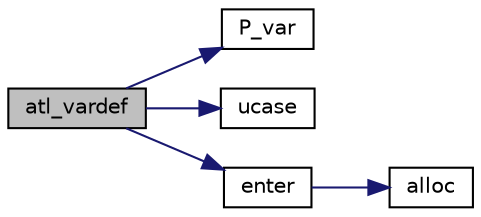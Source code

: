 digraph "atl_vardef"
{
  edge [fontname="Helvetica",fontsize="10",labelfontname="Helvetica",labelfontsize="10"];
  node [fontname="Helvetica",fontsize="10",shape=record];
  rankdir="LR";
  Node91 [label="atl_vardef",height=0.2,width=0.4,color="black", fillcolor="grey75", style="filled", fontcolor="black"];
  Node91 -> Node92 [color="midnightblue",fontsize="10",style="solid",fontname="Helvetica"];
  Node92 [label="P_var",height=0.2,width=0.4,color="black", fillcolor="white", style="filled",URL="$atlast_8c.html#ac18fface9a24bb2a8f9d833c36b420e2"];
  Node91 -> Node93 [color="midnightblue",fontsize="10",style="solid",fontname="Helvetica"];
  Node93 [label="ucase",height=0.2,width=0.4,color="black", fillcolor="white", style="filled",URL="$FreeRTOS_2atlast_8c.html#a6865ae8ed0bb96096049e08cbe1e6a61"];
  Node91 -> Node94 [color="midnightblue",fontsize="10",style="solid",fontname="Helvetica"];
  Node94 [label="enter",height=0.2,width=0.4,color="black", fillcolor="white", style="filled",URL="$FreeRTOS_2atlast_8c.html#aef2328299f6a6d22dab606523cb02536"];
  Node94 -> Node95 [color="midnightblue",fontsize="10",style="solid",fontname="Helvetica"];
  Node95 [label="alloc",height=0.2,width=0.4,color="black", fillcolor="white", style="filled",URL="$FreeRTOS_2atlast_8c.html#a6382881c465296b6d9e6b65f99c65ea9"];
}
